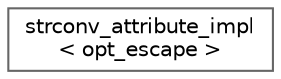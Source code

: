 digraph "类继承关系图"
{
 // INTERACTIVE_SVG=YES
 // LATEX_PDF_SIZE
  bgcolor="transparent";
  edge [fontname=Helvetica,fontsize=10,labelfontname=Helvetica,labelfontsize=10];
  node [fontname=Helvetica,fontsize=10,shape=box,height=0.2,width=0.4];
  rankdir="LR";
  Node0 [id="Node000000",label="strconv_attribute_impl\l\< opt_escape \>",height=0.2,width=0.4,color="grey40", fillcolor="white", style="filled",URL="$d3/d81/structstrconv__attribute__impl.html",tooltip=" "];
}

